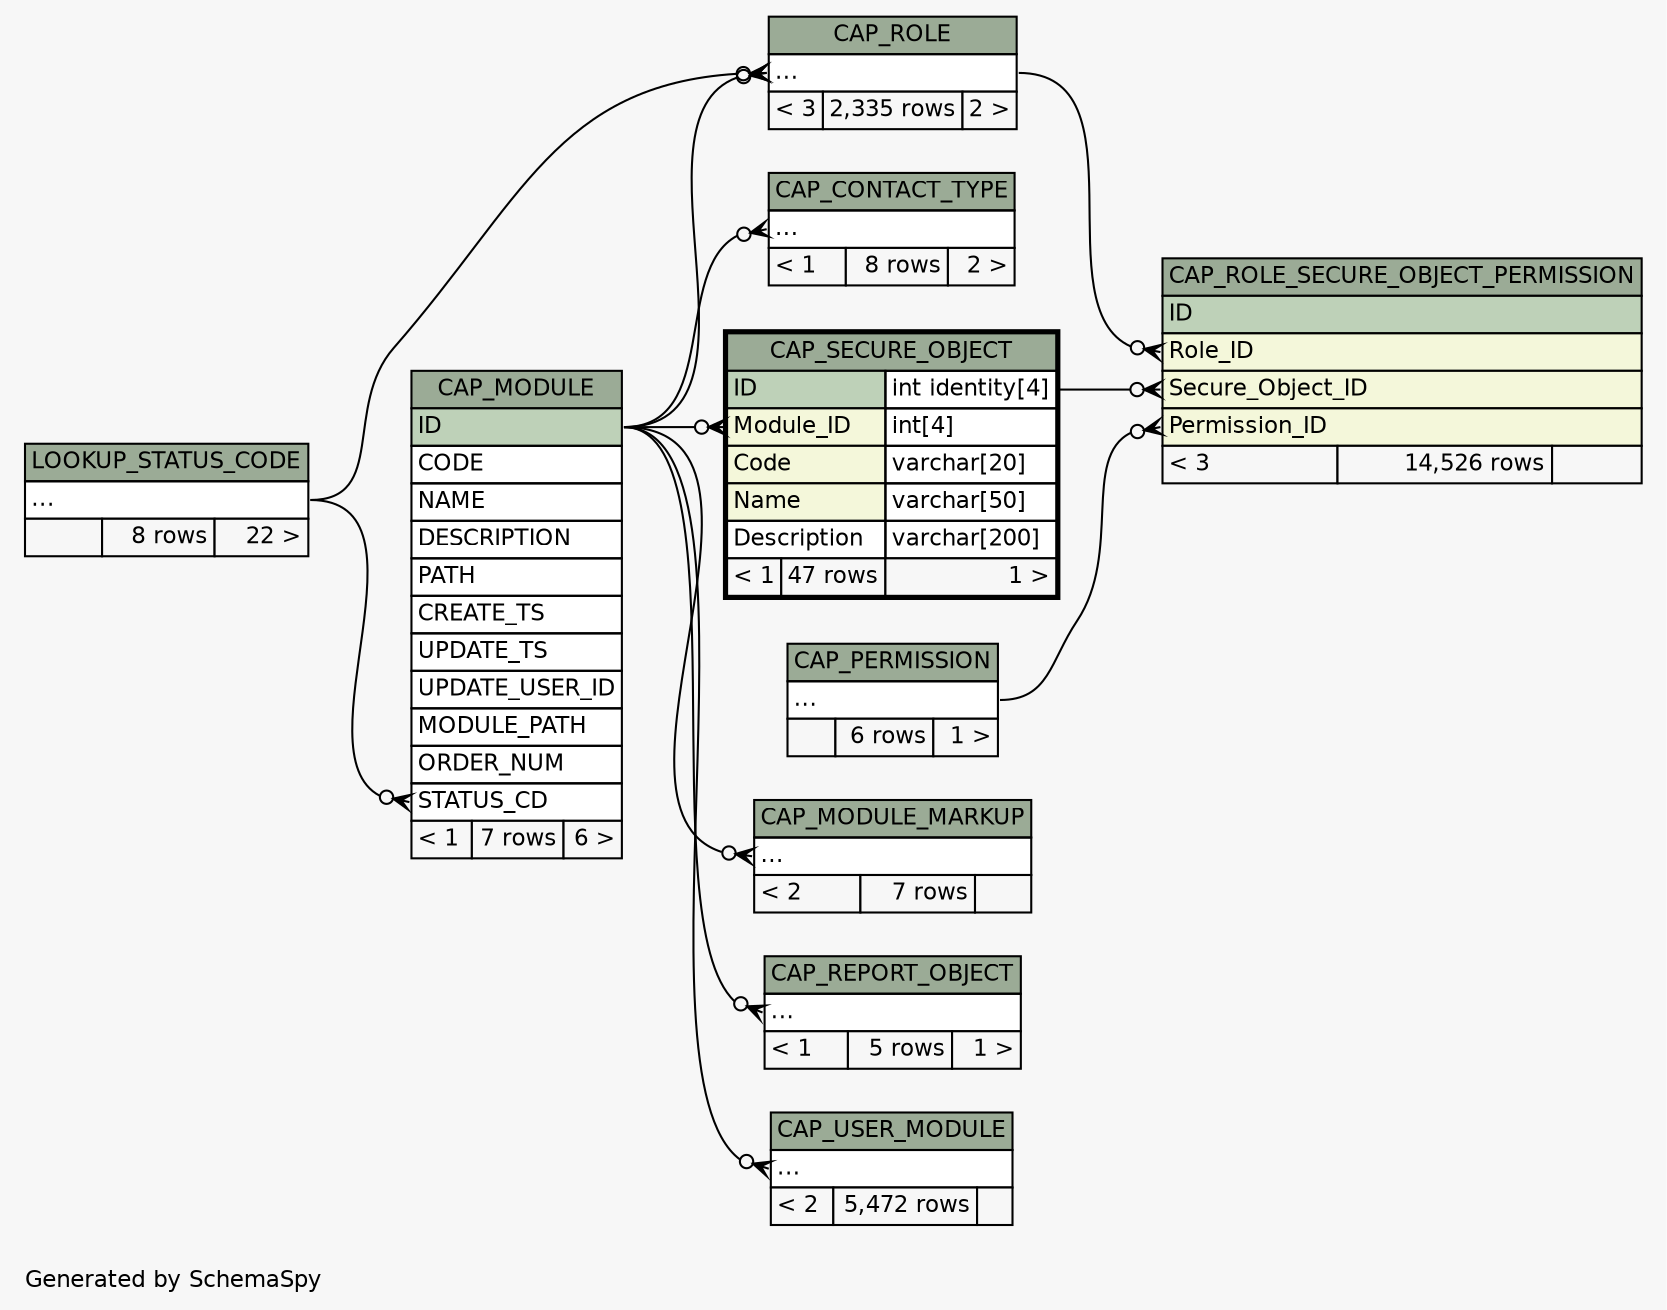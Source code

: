 // dot 2.28.0 on Windows 7 6.1
// SchemaSpy rev 590
digraph "twoDegreesRelationshipsDiagram" {
  graph [
    rankdir="RL"
    bgcolor="#f7f7f7"
    label="\nGenerated by SchemaSpy"
    labeljust="l"
    nodesep="0.18"
    ranksep="0.46"
    fontname="Helvetica"
    fontsize="11"
  ];
  node [
    fontname="Helvetica"
    fontsize="11"
    shape="plaintext"
  ];
  edge [
    arrowsize="0.8"
  ];
  "CAP_CONTACT_TYPE":"elipses":w -> "CAP_MODULE":"ID":e [arrowhead=none dir=back arrowtail=crowodot];
  "CAP_MODULE":"STATUS_CD":w -> "LOOKUP_STATUS_CODE":"elipses":e [arrowhead=none dir=back arrowtail=crowodot];
  "CAP_MODULE_MARKUP":"elipses":w -> "CAP_MODULE":"ID":e [arrowhead=none dir=back arrowtail=crowodot];
  "CAP_REPORT_OBJECT":"elipses":w -> "CAP_MODULE":"ID":e [arrowhead=none dir=back arrowtail=crowodot];
  "CAP_ROLE":"elipses":w -> "CAP_MODULE":"ID":e [arrowhead=none dir=back arrowtail=crowodot];
  "CAP_ROLE":"elipses":w -> "LOOKUP_STATUS_CODE":"elipses":e [arrowhead=none dir=back arrowtail=crowodot];
  "CAP_ROLE_SECURE_OBJECT_PERMISSION":"Permission_ID":w -> "CAP_PERMISSION":"elipses":e [arrowhead=none dir=back arrowtail=crowodot];
  "CAP_ROLE_SECURE_OBJECT_PERMISSION":"Role_ID":w -> "CAP_ROLE":"elipses":e [arrowhead=none dir=back arrowtail=crowodot];
  "CAP_ROLE_SECURE_OBJECT_PERMISSION":"Secure_Object_ID":w -> "CAP_SECURE_OBJECT":"ID.type":e [arrowhead=none dir=back arrowtail=crowodot];
  "CAP_SECURE_OBJECT":"Module_ID":w -> "CAP_MODULE":"ID":e [arrowhead=none dir=back arrowtail=crowodot];
  "CAP_USER_MODULE":"elipses":w -> "CAP_MODULE":"ID":e [arrowhead=none dir=back arrowtail=crowodot];
  "CAP_CONTACT_TYPE" [
    label=<
    <TABLE BORDER="0" CELLBORDER="1" CELLSPACING="0" BGCOLOR="#ffffff">
      <TR><TD COLSPAN="3" BGCOLOR="#9bab96" ALIGN="CENTER">CAP_CONTACT_TYPE</TD></TR>
      <TR><TD PORT="elipses" COLSPAN="3" ALIGN="LEFT">...</TD></TR>
      <TR><TD ALIGN="LEFT" BGCOLOR="#f7f7f7">&lt; 1</TD><TD ALIGN="RIGHT" BGCOLOR="#f7f7f7">8 rows</TD><TD ALIGN="RIGHT" BGCOLOR="#f7f7f7">2 &gt;</TD></TR>
    </TABLE>>
    URL="CAP_CONTACT_TYPE.html"
    tooltip="CAP_CONTACT_TYPE"
  ];
  "CAP_MODULE" [
    label=<
    <TABLE BORDER="0" CELLBORDER="1" CELLSPACING="0" BGCOLOR="#ffffff">
      <TR><TD COLSPAN="3" BGCOLOR="#9bab96" ALIGN="CENTER">CAP_MODULE</TD></TR>
      <TR><TD PORT="ID" COLSPAN="3" BGCOLOR="#bed1b8" ALIGN="LEFT">ID</TD></TR>
      <TR><TD PORT="CODE" COLSPAN="3" ALIGN="LEFT">CODE</TD></TR>
      <TR><TD PORT="NAME" COLSPAN="3" ALIGN="LEFT">NAME</TD></TR>
      <TR><TD PORT="DESCRIPTION" COLSPAN="3" ALIGN="LEFT">DESCRIPTION</TD></TR>
      <TR><TD PORT="PATH" COLSPAN="3" ALIGN="LEFT">PATH</TD></TR>
      <TR><TD PORT="CREATE_TS" COLSPAN="3" ALIGN="LEFT">CREATE_TS</TD></TR>
      <TR><TD PORT="UPDATE_TS" COLSPAN="3" ALIGN="LEFT">UPDATE_TS</TD></TR>
      <TR><TD PORT="UPDATE_USER_ID" COLSPAN="3" ALIGN="LEFT">UPDATE_USER_ID</TD></TR>
      <TR><TD PORT="MODULE_PATH" COLSPAN="3" ALIGN="LEFT">MODULE_PATH</TD></TR>
      <TR><TD PORT="ORDER_NUM" COLSPAN="3" ALIGN="LEFT">ORDER_NUM</TD></TR>
      <TR><TD PORT="STATUS_CD" COLSPAN="3" ALIGN="LEFT">STATUS_CD</TD></TR>
      <TR><TD ALIGN="LEFT" BGCOLOR="#f7f7f7">&lt; 1</TD><TD ALIGN="RIGHT" BGCOLOR="#f7f7f7">7 rows</TD><TD ALIGN="RIGHT" BGCOLOR="#f7f7f7">6 &gt;</TD></TR>
    </TABLE>>
    URL="CAP_MODULE.html"
    tooltip="CAP_MODULE"
  ];
  "CAP_MODULE_MARKUP" [
    label=<
    <TABLE BORDER="0" CELLBORDER="1" CELLSPACING="0" BGCOLOR="#ffffff">
      <TR><TD COLSPAN="3" BGCOLOR="#9bab96" ALIGN="CENTER">CAP_MODULE_MARKUP</TD></TR>
      <TR><TD PORT="elipses" COLSPAN="3" ALIGN="LEFT">...</TD></TR>
      <TR><TD ALIGN="LEFT" BGCOLOR="#f7f7f7">&lt; 2</TD><TD ALIGN="RIGHT" BGCOLOR="#f7f7f7">7 rows</TD><TD ALIGN="RIGHT" BGCOLOR="#f7f7f7">  </TD></TR>
    </TABLE>>
    URL="CAP_MODULE_MARKUP.html"
    tooltip="CAP_MODULE_MARKUP"
  ];
  "CAP_PERMISSION" [
    label=<
    <TABLE BORDER="0" CELLBORDER="1" CELLSPACING="0" BGCOLOR="#ffffff">
      <TR><TD COLSPAN="3" BGCOLOR="#9bab96" ALIGN="CENTER">CAP_PERMISSION</TD></TR>
      <TR><TD PORT="elipses" COLSPAN="3" ALIGN="LEFT">...</TD></TR>
      <TR><TD ALIGN="LEFT" BGCOLOR="#f7f7f7">  </TD><TD ALIGN="RIGHT" BGCOLOR="#f7f7f7">6 rows</TD><TD ALIGN="RIGHT" BGCOLOR="#f7f7f7">1 &gt;</TD></TR>
    </TABLE>>
    URL="CAP_PERMISSION.html"
    tooltip="CAP_PERMISSION"
  ];
  "CAP_REPORT_OBJECT" [
    label=<
    <TABLE BORDER="0" CELLBORDER="1" CELLSPACING="0" BGCOLOR="#ffffff">
      <TR><TD COLSPAN="3" BGCOLOR="#9bab96" ALIGN="CENTER">CAP_REPORT_OBJECT</TD></TR>
      <TR><TD PORT="elipses" COLSPAN="3" ALIGN="LEFT">...</TD></TR>
      <TR><TD ALIGN="LEFT" BGCOLOR="#f7f7f7">&lt; 1</TD><TD ALIGN="RIGHT" BGCOLOR="#f7f7f7">5 rows</TD><TD ALIGN="RIGHT" BGCOLOR="#f7f7f7">1 &gt;</TD></TR>
    </TABLE>>
    URL="CAP_REPORT_OBJECT.html"
    tooltip="CAP_REPORT_OBJECT"
  ];
  "CAP_ROLE" [
    label=<
    <TABLE BORDER="0" CELLBORDER="1" CELLSPACING="0" BGCOLOR="#ffffff">
      <TR><TD COLSPAN="3" BGCOLOR="#9bab96" ALIGN="CENTER">CAP_ROLE</TD></TR>
      <TR><TD PORT="elipses" COLSPAN="3" ALIGN="LEFT">...</TD></TR>
      <TR><TD ALIGN="LEFT" BGCOLOR="#f7f7f7">&lt; 3</TD><TD ALIGN="RIGHT" BGCOLOR="#f7f7f7">2,335 rows</TD><TD ALIGN="RIGHT" BGCOLOR="#f7f7f7">2 &gt;</TD></TR>
    </TABLE>>
    URL="CAP_ROLE.html"
    tooltip="CAP_ROLE"
  ];
  "CAP_ROLE_SECURE_OBJECT_PERMISSION" [
    label=<
    <TABLE BORDER="0" CELLBORDER="1" CELLSPACING="0" BGCOLOR="#ffffff">
      <TR><TD COLSPAN="3" BGCOLOR="#9bab96" ALIGN="CENTER">CAP_ROLE_SECURE_OBJECT_PERMISSION</TD></TR>
      <TR><TD PORT="ID" COLSPAN="3" BGCOLOR="#bed1b8" ALIGN="LEFT">ID</TD></TR>
      <TR><TD PORT="Role_ID" COLSPAN="3" BGCOLOR="#f4f7da" ALIGN="LEFT">Role_ID</TD></TR>
      <TR><TD PORT="Secure_Object_ID" COLSPAN="3" BGCOLOR="#f4f7da" ALIGN="LEFT">Secure_Object_ID</TD></TR>
      <TR><TD PORT="Permission_ID" COLSPAN="3" BGCOLOR="#f4f7da" ALIGN="LEFT">Permission_ID</TD></TR>
      <TR><TD ALIGN="LEFT" BGCOLOR="#f7f7f7">&lt; 3</TD><TD ALIGN="RIGHT" BGCOLOR="#f7f7f7">14,526 rows</TD><TD ALIGN="RIGHT" BGCOLOR="#f7f7f7">  </TD></TR>
    </TABLE>>
    URL="CAP_ROLE_SECURE_OBJECT_PERMISSION.html"
    tooltip="CAP_ROLE_SECURE_OBJECT_PERMISSION"
  ];
  "CAP_SECURE_OBJECT" [
    label=<
    <TABLE BORDER="2" CELLBORDER="1" CELLSPACING="0" BGCOLOR="#ffffff">
      <TR><TD COLSPAN="3" BGCOLOR="#9bab96" ALIGN="CENTER">CAP_SECURE_OBJECT</TD></TR>
      <TR><TD PORT="ID" COLSPAN="2" BGCOLOR="#bed1b8" ALIGN="LEFT">ID</TD><TD PORT="ID.type" ALIGN="LEFT">int identity[4]</TD></TR>
      <TR><TD PORT="Module_ID" COLSPAN="2" BGCOLOR="#f4f7da" ALIGN="LEFT">Module_ID</TD><TD PORT="Module_ID.type" ALIGN="LEFT">int[4]</TD></TR>
      <TR><TD PORT="Code" COLSPAN="2" BGCOLOR="#f4f7da" ALIGN="LEFT">Code</TD><TD PORT="Code.type" ALIGN="LEFT">varchar[20]</TD></TR>
      <TR><TD PORT="Name" COLSPAN="2" BGCOLOR="#f4f7da" ALIGN="LEFT">Name</TD><TD PORT="Name.type" ALIGN="LEFT">varchar[50]</TD></TR>
      <TR><TD PORT="Description" COLSPAN="2" ALIGN="LEFT">Description</TD><TD PORT="Description.type" ALIGN="LEFT">varchar[200]</TD></TR>
      <TR><TD ALIGN="LEFT" BGCOLOR="#f7f7f7">&lt; 1</TD><TD ALIGN="RIGHT" BGCOLOR="#f7f7f7">47 rows</TD><TD ALIGN="RIGHT" BGCOLOR="#f7f7f7">1 &gt;</TD></TR>
    </TABLE>>
    URL="CAP_SECURE_OBJECT.html"
    tooltip="CAP_SECURE_OBJECT"
  ];
  "CAP_USER_MODULE" [
    label=<
    <TABLE BORDER="0" CELLBORDER="1" CELLSPACING="0" BGCOLOR="#ffffff">
      <TR><TD COLSPAN="3" BGCOLOR="#9bab96" ALIGN="CENTER">CAP_USER_MODULE</TD></TR>
      <TR><TD PORT="elipses" COLSPAN="3" ALIGN="LEFT">...</TD></TR>
      <TR><TD ALIGN="LEFT" BGCOLOR="#f7f7f7">&lt; 2</TD><TD ALIGN="RIGHT" BGCOLOR="#f7f7f7">5,472 rows</TD><TD ALIGN="RIGHT" BGCOLOR="#f7f7f7">  </TD></TR>
    </TABLE>>
    URL="CAP_USER_MODULE.html"
    tooltip="CAP_USER_MODULE"
  ];
  "LOOKUP_STATUS_CODE" [
    label=<
    <TABLE BORDER="0" CELLBORDER="1" CELLSPACING="0" BGCOLOR="#ffffff">
      <TR><TD COLSPAN="3" BGCOLOR="#9bab96" ALIGN="CENTER">LOOKUP_STATUS_CODE</TD></TR>
      <TR><TD PORT="elipses" COLSPAN="3" ALIGN="LEFT">...</TD></TR>
      <TR><TD ALIGN="LEFT" BGCOLOR="#f7f7f7">  </TD><TD ALIGN="RIGHT" BGCOLOR="#f7f7f7">8 rows</TD><TD ALIGN="RIGHT" BGCOLOR="#f7f7f7">22 &gt;</TD></TR>
    </TABLE>>
    URL="LOOKUP_STATUS_CODE.html"
    tooltip="LOOKUP_STATUS_CODE"
  ];
}
